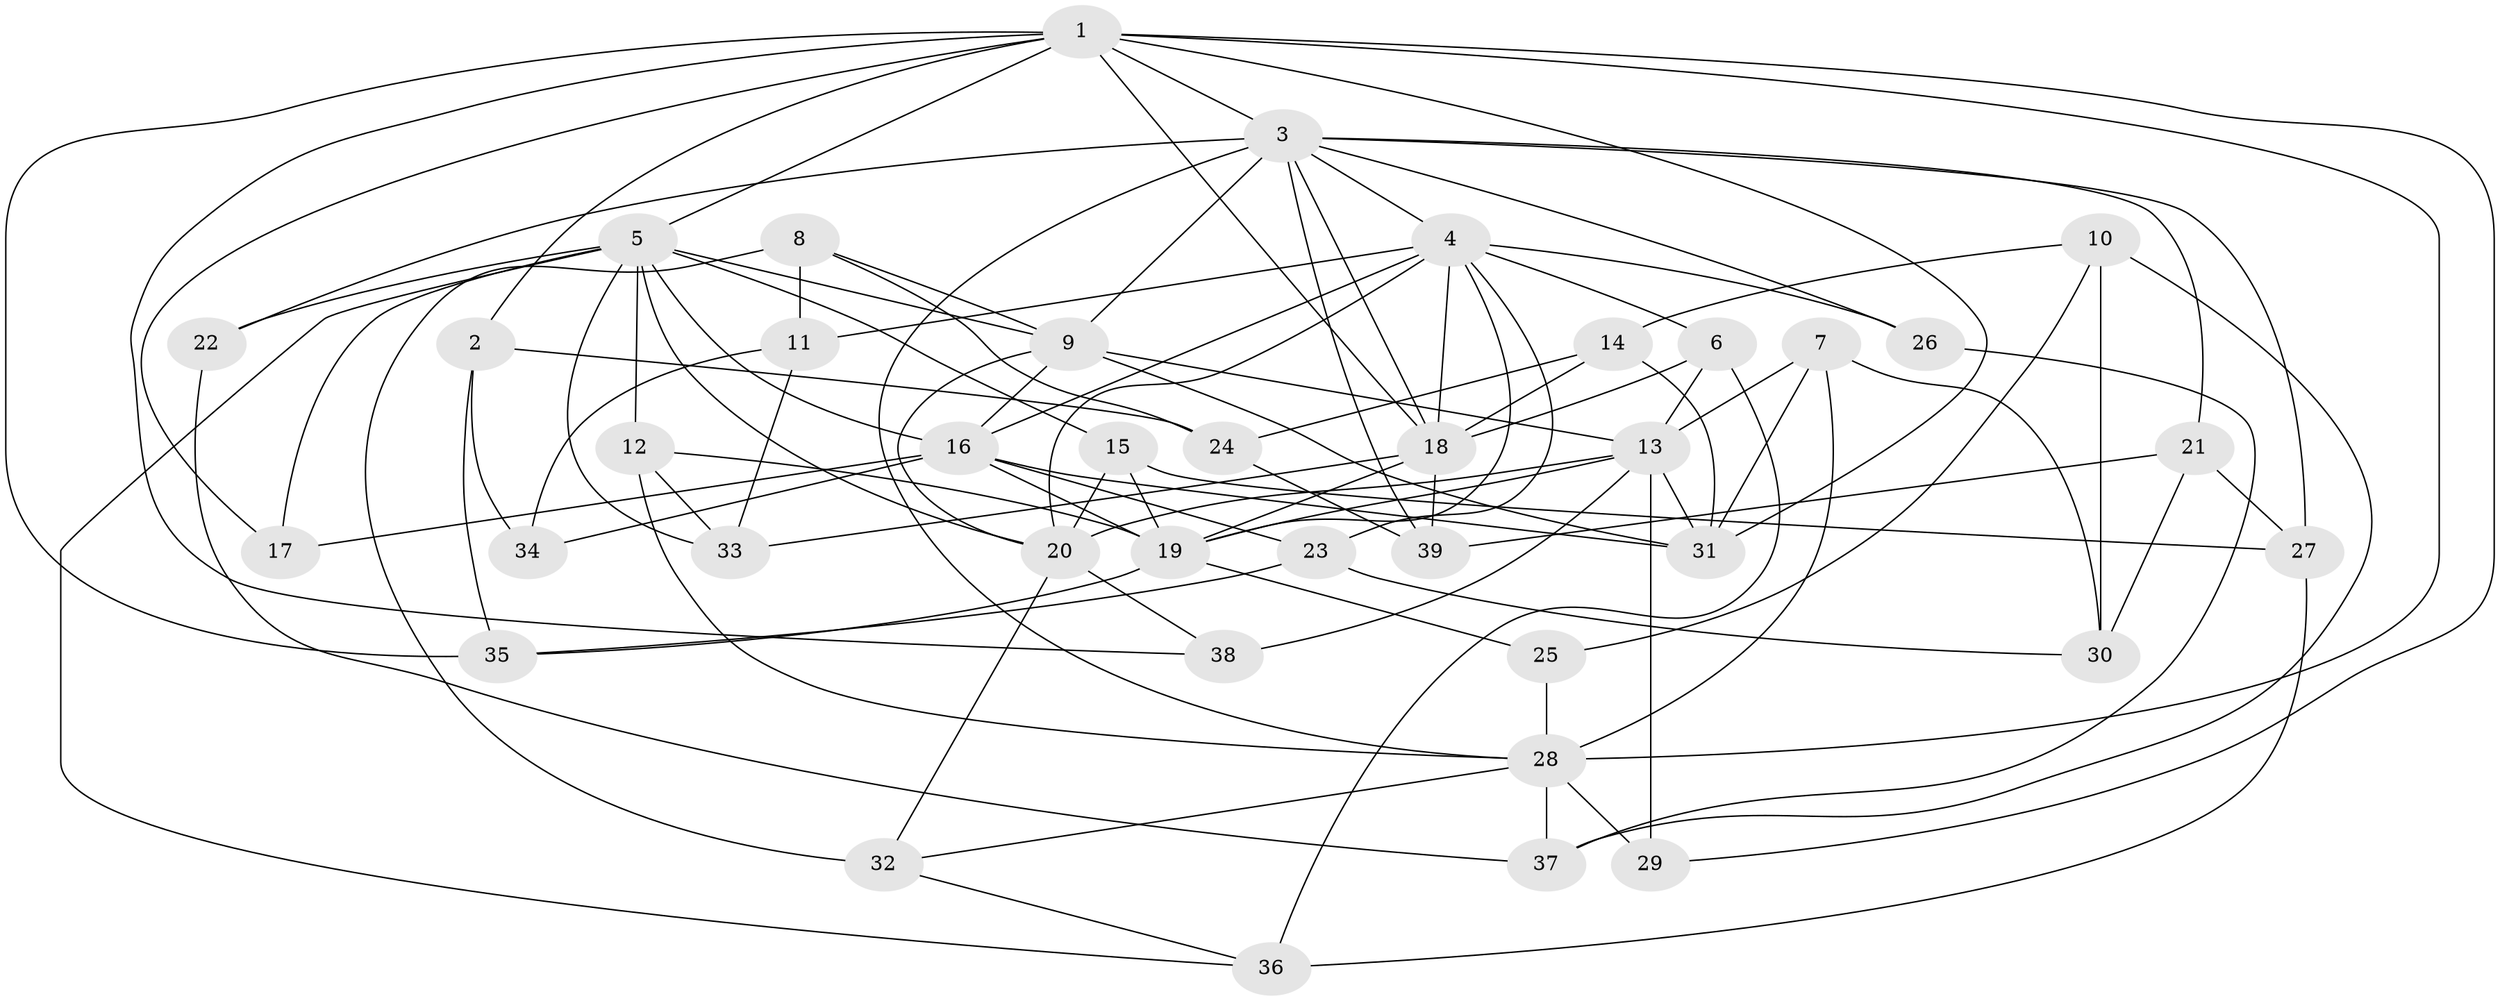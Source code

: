 // original degree distribution, {4: 1.0}
// Generated by graph-tools (version 1.1) at 2025/53/03/04/25 22:53:56]
// undirected, 39 vertices, 100 edges
graph export_dot {
  node [color=gray90,style=filled];
  1;
  2;
  3;
  4;
  5;
  6;
  7;
  8;
  9;
  10;
  11;
  12;
  13;
  14;
  15;
  16;
  17;
  18;
  19;
  20;
  21;
  22;
  23;
  24;
  25;
  26;
  27;
  28;
  29;
  30;
  31;
  32;
  33;
  34;
  35;
  36;
  37;
  38;
  39;
  1 -- 2 [weight=1.0];
  1 -- 3 [weight=1.0];
  1 -- 5 [weight=1.0];
  1 -- 17 [weight=1.0];
  1 -- 18 [weight=1.0];
  1 -- 28 [weight=1.0];
  1 -- 29 [weight=1.0];
  1 -- 31 [weight=1.0];
  1 -- 35 [weight=1.0];
  1 -- 38 [weight=1.0];
  2 -- 24 [weight=1.0];
  2 -- 34 [weight=1.0];
  2 -- 35 [weight=1.0];
  3 -- 4 [weight=1.0];
  3 -- 9 [weight=1.0];
  3 -- 18 [weight=1.0];
  3 -- 21 [weight=1.0];
  3 -- 22 [weight=2.0];
  3 -- 26 [weight=1.0];
  3 -- 27 [weight=1.0];
  3 -- 28 [weight=2.0];
  3 -- 39 [weight=1.0];
  4 -- 6 [weight=1.0];
  4 -- 11 [weight=1.0];
  4 -- 16 [weight=1.0];
  4 -- 18 [weight=1.0];
  4 -- 19 [weight=1.0];
  4 -- 20 [weight=1.0];
  4 -- 23 [weight=1.0];
  4 -- 26 [weight=2.0];
  5 -- 9 [weight=1.0];
  5 -- 12 [weight=1.0];
  5 -- 15 [weight=1.0];
  5 -- 16 [weight=1.0];
  5 -- 17 [weight=1.0];
  5 -- 20 [weight=1.0];
  5 -- 22 [weight=1.0];
  5 -- 33 [weight=1.0];
  5 -- 36 [weight=1.0];
  6 -- 13 [weight=1.0];
  6 -- 18 [weight=1.0];
  6 -- 36 [weight=1.0];
  7 -- 13 [weight=1.0];
  7 -- 28 [weight=1.0];
  7 -- 30 [weight=1.0];
  7 -- 31 [weight=1.0];
  8 -- 9 [weight=1.0];
  8 -- 11 [weight=1.0];
  8 -- 24 [weight=1.0];
  8 -- 32 [weight=1.0];
  9 -- 13 [weight=1.0];
  9 -- 16 [weight=2.0];
  9 -- 20 [weight=1.0];
  9 -- 31 [weight=1.0];
  10 -- 14 [weight=1.0];
  10 -- 25 [weight=1.0];
  10 -- 30 [weight=1.0];
  10 -- 37 [weight=1.0];
  11 -- 33 [weight=1.0];
  11 -- 34 [weight=1.0];
  12 -- 19 [weight=1.0];
  12 -- 28 [weight=1.0];
  12 -- 33 [weight=1.0];
  13 -- 19 [weight=1.0];
  13 -- 20 [weight=2.0];
  13 -- 29 [weight=1.0];
  13 -- 31 [weight=1.0];
  13 -- 38 [weight=2.0];
  14 -- 18 [weight=1.0];
  14 -- 24 [weight=1.0];
  14 -- 31 [weight=1.0];
  15 -- 19 [weight=1.0];
  15 -- 20 [weight=1.0];
  15 -- 27 [weight=1.0];
  16 -- 17 [weight=2.0];
  16 -- 19 [weight=2.0];
  16 -- 23 [weight=1.0];
  16 -- 31 [weight=1.0];
  16 -- 34 [weight=2.0];
  18 -- 19 [weight=1.0];
  18 -- 33 [weight=1.0];
  18 -- 39 [weight=1.0];
  19 -- 25 [weight=2.0];
  19 -- 35 [weight=1.0];
  20 -- 32 [weight=1.0];
  20 -- 38 [weight=1.0];
  21 -- 27 [weight=1.0];
  21 -- 30 [weight=1.0];
  21 -- 39 [weight=1.0];
  22 -- 37 [weight=1.0];
  23 -- 30 [weight=1.0];
  23 -- 35 [weight=1.0];
  24 -- 39 [weight=1.0];
  25 -- 28 [weight=1.0];
  26 -- 37 [weight=1.0];
  27 -- 36 [weight=1.0];
  28 -- 29 [weight=2.0];
  28 -- 32 [weight=1.0];
  28 -- 37 [weight=1.0];
  32 -- 36 [weight=1.0];
}

